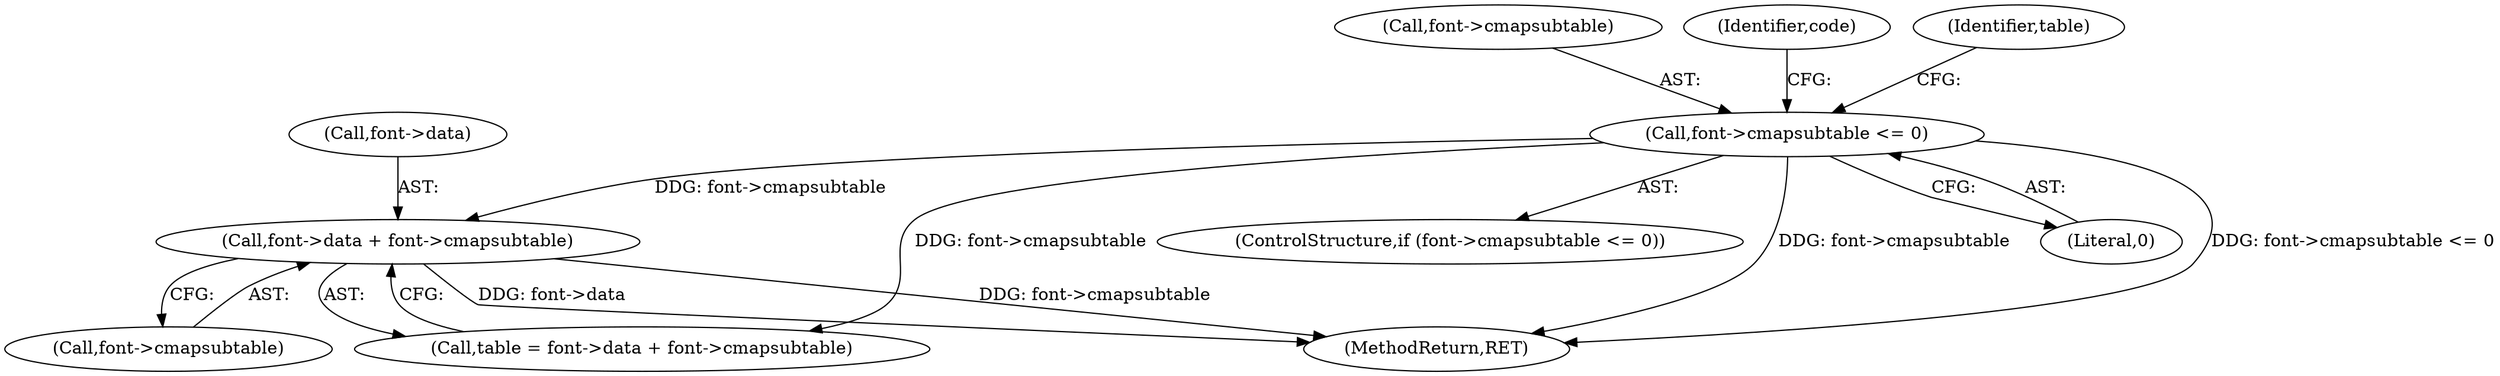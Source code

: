 digraph "0_ghostscript_961b10cdd71403072fb99401a45f3bef6ce53626@pointer" {
"1000133" [label="(Call,font->data + font->cmapsubtable)"];
"1000124" [label="(Call,font->cmapsubtable <= 0)"];
"1000133" [label="(Call,font->data + font->cmapsubtable)"];
"1000878" [label="(MethodReturn,RET)"];
"1000137" [label="(Call,font->cmapsubtable)"];
"1000123" [label="(ControlStructure,if (font->cmapsubtable <= 0))"];
"1000131" [label="(Call,table = font->data + font->cmapsubtable)"];
"1000134" [label="(Call,font->data)"];
"1000124" [label="(Call,font->cmapsubtable <= 0)"];
"1000125" [label="(Call,font->cmapsubtable)"];
"1000130" [label="(Identifier,code)"];
"1000128" [label="(Literal,0)"];
"1000132" [label="(Identifier,table)"];
"1000133" -> "1000131"  [label="AST: "];
"1000133" -> "1000137"  [label="CFG: "];
"1000134" -> "1000133"  [label="AST: "];
"1000137" -> "1000133"  [label="AST: "];
"1000131" -> "1000133"  [label="CFG: "];
"1000133" -> "1000878"  [label="DDG: font->data"];
"1000133" -> "1000878"  [label="DDG: font->cmapsubtable"];
"1000124" -> "1000133"  [label="DDG: font->cmapsubtable"];
"1000124" -> "1000123"  [label="AST: "];
"1000124" -> "1000128"  [label="CFG: "];
"1000125" -> "1000124"  [label="AST: "];
"1000128" -> "1000124"  [label="AST: "];
"1000130" -> "1000124"  [label="CFG: "];
"1000132" -> "1000124"  [label="CFG: "];
"1000124" -> "1000878"  [label="DDG: font->cmapsubtable"];
"1000124" -> "1000878"  [label="DDG: font->cmapsubtable <= 0"];
"1000124" -> "1000131"  [label="DDG: font->cmapsubtable"];
}
